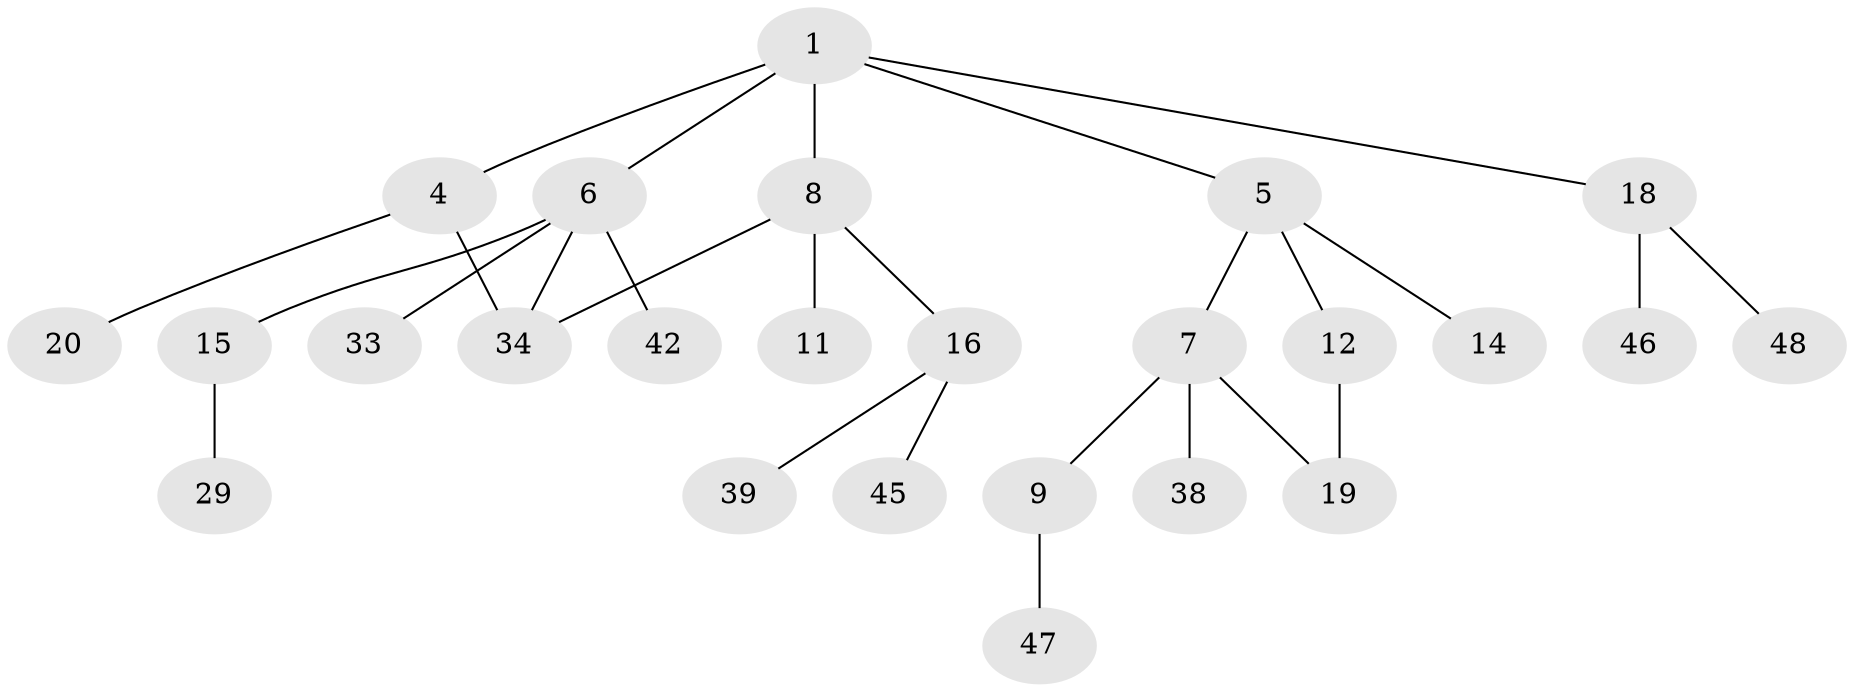 // original degree distribution, {5: 0.02, 1: 0.5, 6: 0.06, 3: 0.2, 4: 0.06, 2: 0.16}
// Generated by graph-tools (version 1.1) at 2025/13/03/09/25 04:13:16]
// undirected, 25 vertices, 27 edges
graph export_dot {
graph [start="1"]
  node [color=gray90,style=filled];
  1 [super="+24+2+3"];
  4;
  5 [super="+10"];
  6 [super="+23"];
  7 [super="+25+21+36"];
  8;
  9;
  11;
  12 [super="+22+17"];
  14;
  15 [super="+27"];
  16;
  18 [super="+31"];
  19;
  20 [super="+32+37"];
  29;
  33;
  34 [super="+49"];
  38 [super="+50"];
  39;
  42 [super="+44"];
  45;
  46;
  47;
  48;
  1 -- 5;
  1 -- 18;
  1 -- 8;
  1 -- 4;
  1 -- 6;
  4 -- 20;
  4 -- 34;
  5 -- 7;
  5 -- 14;
  5 -- 12;
  6 -- 15;
  6 -- 33;
  6 -- 42;
  6 -- 34;
  7 -- 9;
  7 -- 19 [weight=2];
  7 -- 38;
  8 -- 11;
  8 -- 16;
  8 -- 34;
  9 -- 47;
  12 -- 19;
  15 -- 29;
  16 -- 39;
  16 -- 45;
  18 -- 48;
  18 -- 46;
}

